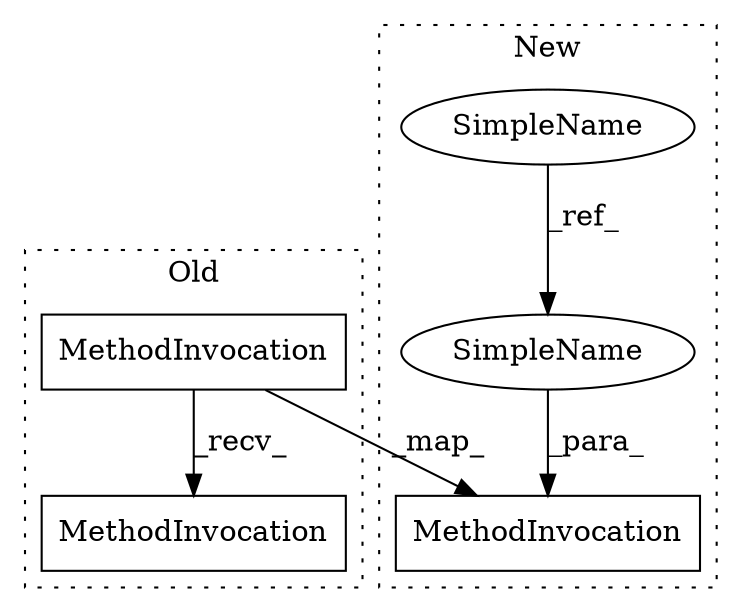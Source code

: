 digraph G {
subgraph cluster0 {
1 [label="MethodInvocation" a="32" s="3350,3390" l="15,1" shape="box"];
2 [label="MethodInvocation" a="32" s="3401,3456" l="15,1" shape="box"];
label = "Old";
style="dotted";
}
subgraph cluster1 {
3 [label="MethodInvocation" a="32" s="3923,3975" l="17,1" shape="box"];
4 [label="SimpleName" a="42" s="3683" l="8" shape="ellipse"];
5 [label="SimpleName" a="42" s="3940" l="8" shape="ellipse"];
label = "New";
style="dotted";
}
1 -> 3 [label="_map_"];
1 -> 2 [label="_recv_"];
4 -> 5 [label="_ref_"];
5 -> 3 [label="_para_"];
}